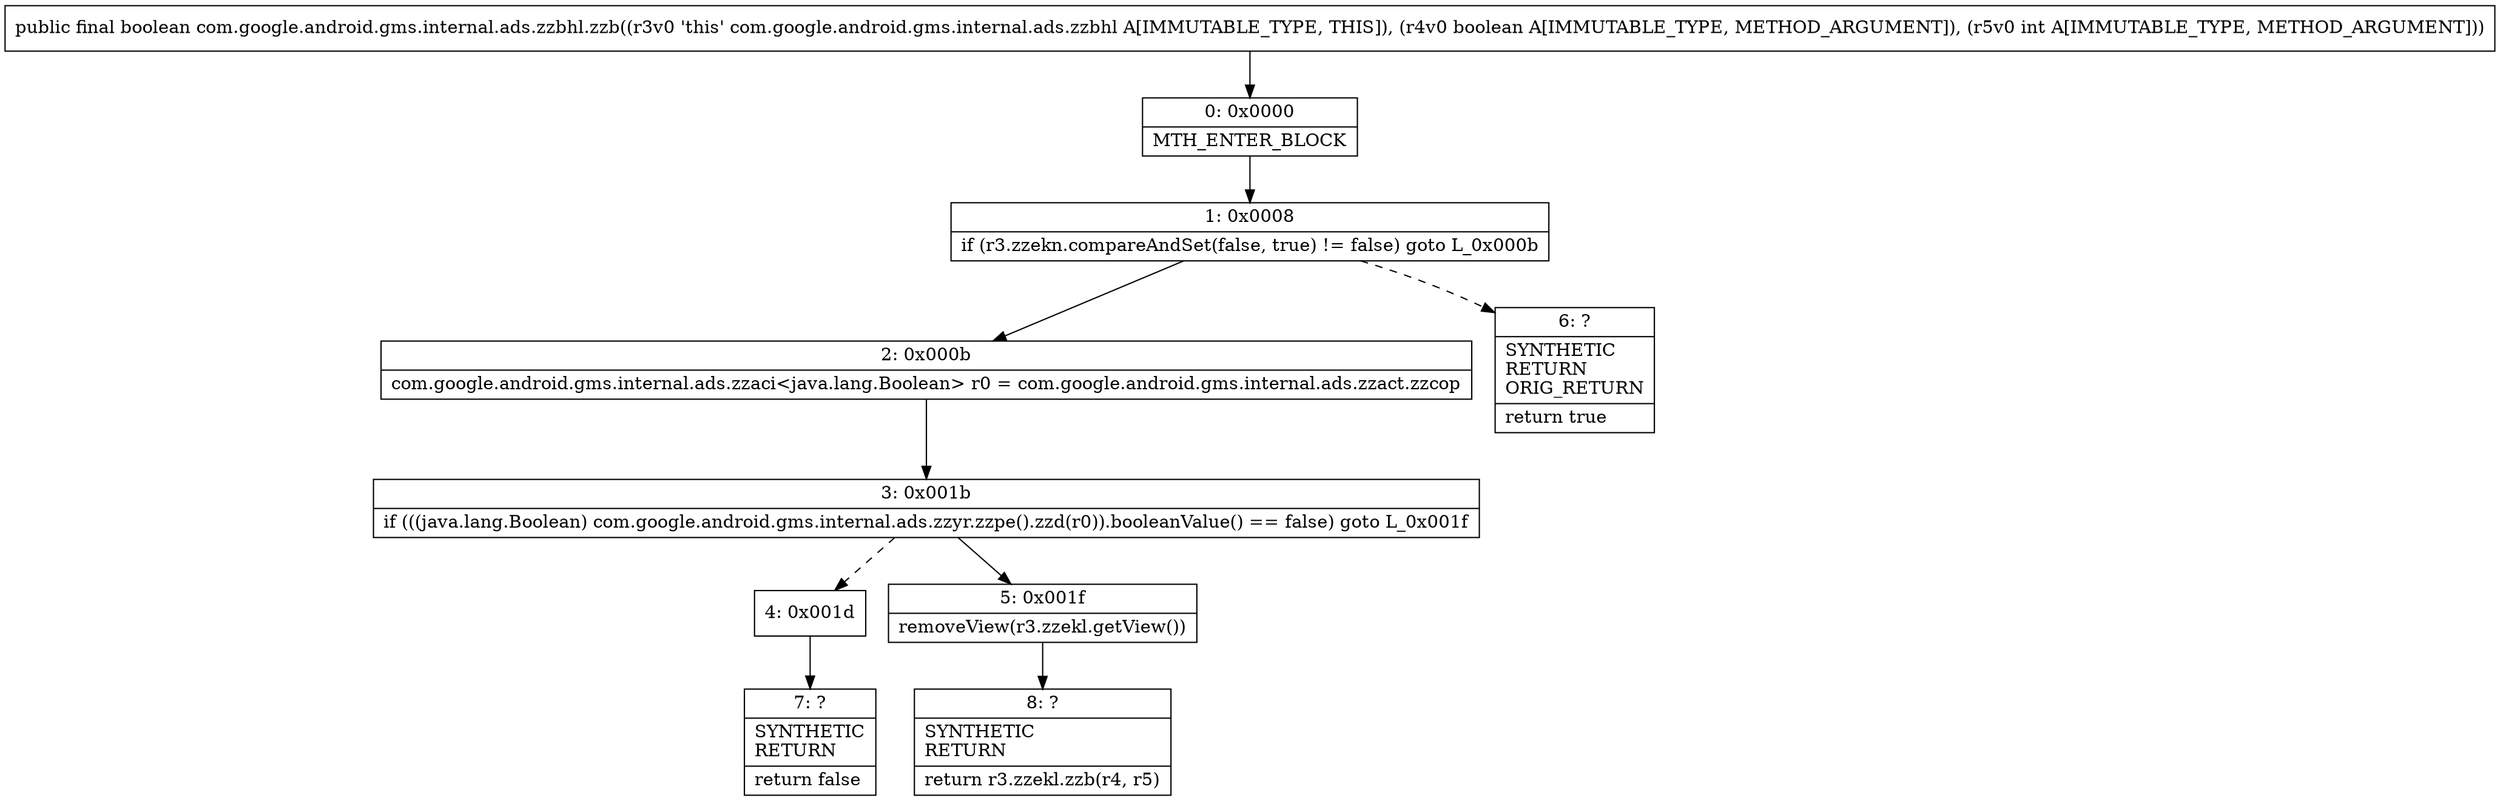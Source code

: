 digraph "CFG forcom.google.android.gms.internal.ads.zzbhl.zzb(ZI)Z" {
Node_0 [shape=record,label="{0\:\ 0x0000|MTH_ENTER_BLOCK\l}"];
Node_1 [shape=record,label="{1\:\ 0x0008|if (r3.zzekn.compareAndSet(false, true) != false) goto L_0x000b\l}"];
Node_2 [shape=record,label="{2\:\ 0x000b|com.google.android.gms.internal.ads.zzaci\<java.lang.Boolean\> r0 = com.google.android.gms.internal.ads.zzact.zzcop\l}"];
Node_3 [shape=record,label="{3\:\ 0x001b|if (((java.lang.Boolean) com.google.android.gms.internal.ads.zzyr.zzpe().zzd(r0)).booleanValue() == false) goto L_0x001f\l}"];
Node_4 [shape=record,label="{4\:\ 0x001d}"];
Node_5 [shape=record,label="{5\:\ 0x001f|removeView(r3.zzekl.getView())\l}"];
Node_6 [shape=record,label="{6\:\ ?|SYNTHETIC\lRETURN\lORIG_RETURN\l|return true\l}"];
Node_7 [shape=record,label="{7\:\ ?|SYNTHETIC\lRETURN\l|return false\l}"];
Node_8 [shape=record,label="{8\:\ ?|SYNTHETIC\lRETURN\l|return r3.zzekl.zzb(r4, r5)\l}"];
MethodNode[shape=record,label="{public final boolean com.google.android.gms.internal.ads.zzbhl.zzb((r3v0 'this' com.google.android.gms.internal.ads.zzbhl A[IMMUTABLE_TYPE, THIS]), (r4v0 boolean A[IMMUTABLE_TYPE, METHOD_ARGUMENT]), (r5v0 int A[IMMUTABLE_TYPE, METHOD_ARGUMENT])) }"];
MethodNode -> Node_0;
Node_0 -> Node_1;
Node_1 -> Node_2;
Node_1 -> Node_6[style=dashed];
Node_2 -> Node_3;
Node_3 -> Node_4[style=dashed];
Node_3 -> Node_5;
Node_4 -> Node_7;
Node_5 -> Node_8;
}

